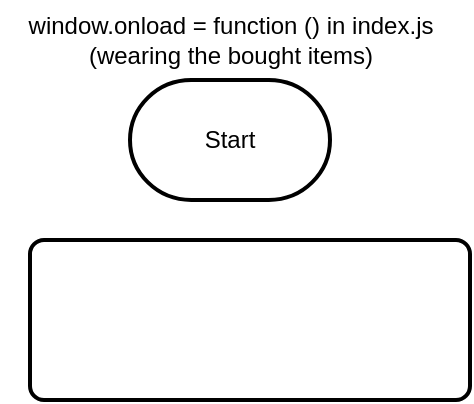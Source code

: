 <mxfile>
    <diagram id="gr2P3M02BSKtgJhoVPg3" name="Page-1">
        <mxGraphModel dx="1163" dy="706" grid="1" gridSize="10" guides="1" tooltips="1" connect="1" arrows="1" fold="1" page="1" pageScale="1" pageWidth="850" pageHeight="1100" math="0" shadow="0">
            <root>
                <mxCell id="0"/>
                <mxCell id="1" parent="0"/>
                <mxCell id="2" value="Start" style="strokeWidth=2;html=1;shape=mxgraph.flowchart.terminator;whiteSpace=wrap;" parent="1" vertex="1">
                    <mxGeometry x="170" y="90" width="100" height="60" as="geometry"/>
                </mxCell>
                <mxCell id="3" value="window.onload = function () in index.js&lt;div&gt;(wearing the bought items)&lt;/div&gt;" style="text;html=1;align=center;verticalAlign=middle;resizable=0;points=[];autosize=1;strokeColor=none;fillColor=none;" parent="1" vertex="1">
                    <mxGeometry x="105" y="50" width="230" height="40" as="geometry"/>
                </mxCell>
                <mxCell id="4" value="" style="rounded=1;whiteSpace=wrap;html=1;absoluteArcSize=1;arcSize=14;strokeWidth=2;" vertex="1" parent="1">
                    <mxGeometry x="120" y="170" width="220" height="80" as="geometry"/>
                </mxCell>
            </root>
        </mxGraphModel>
    </diagram>
</mxfile>